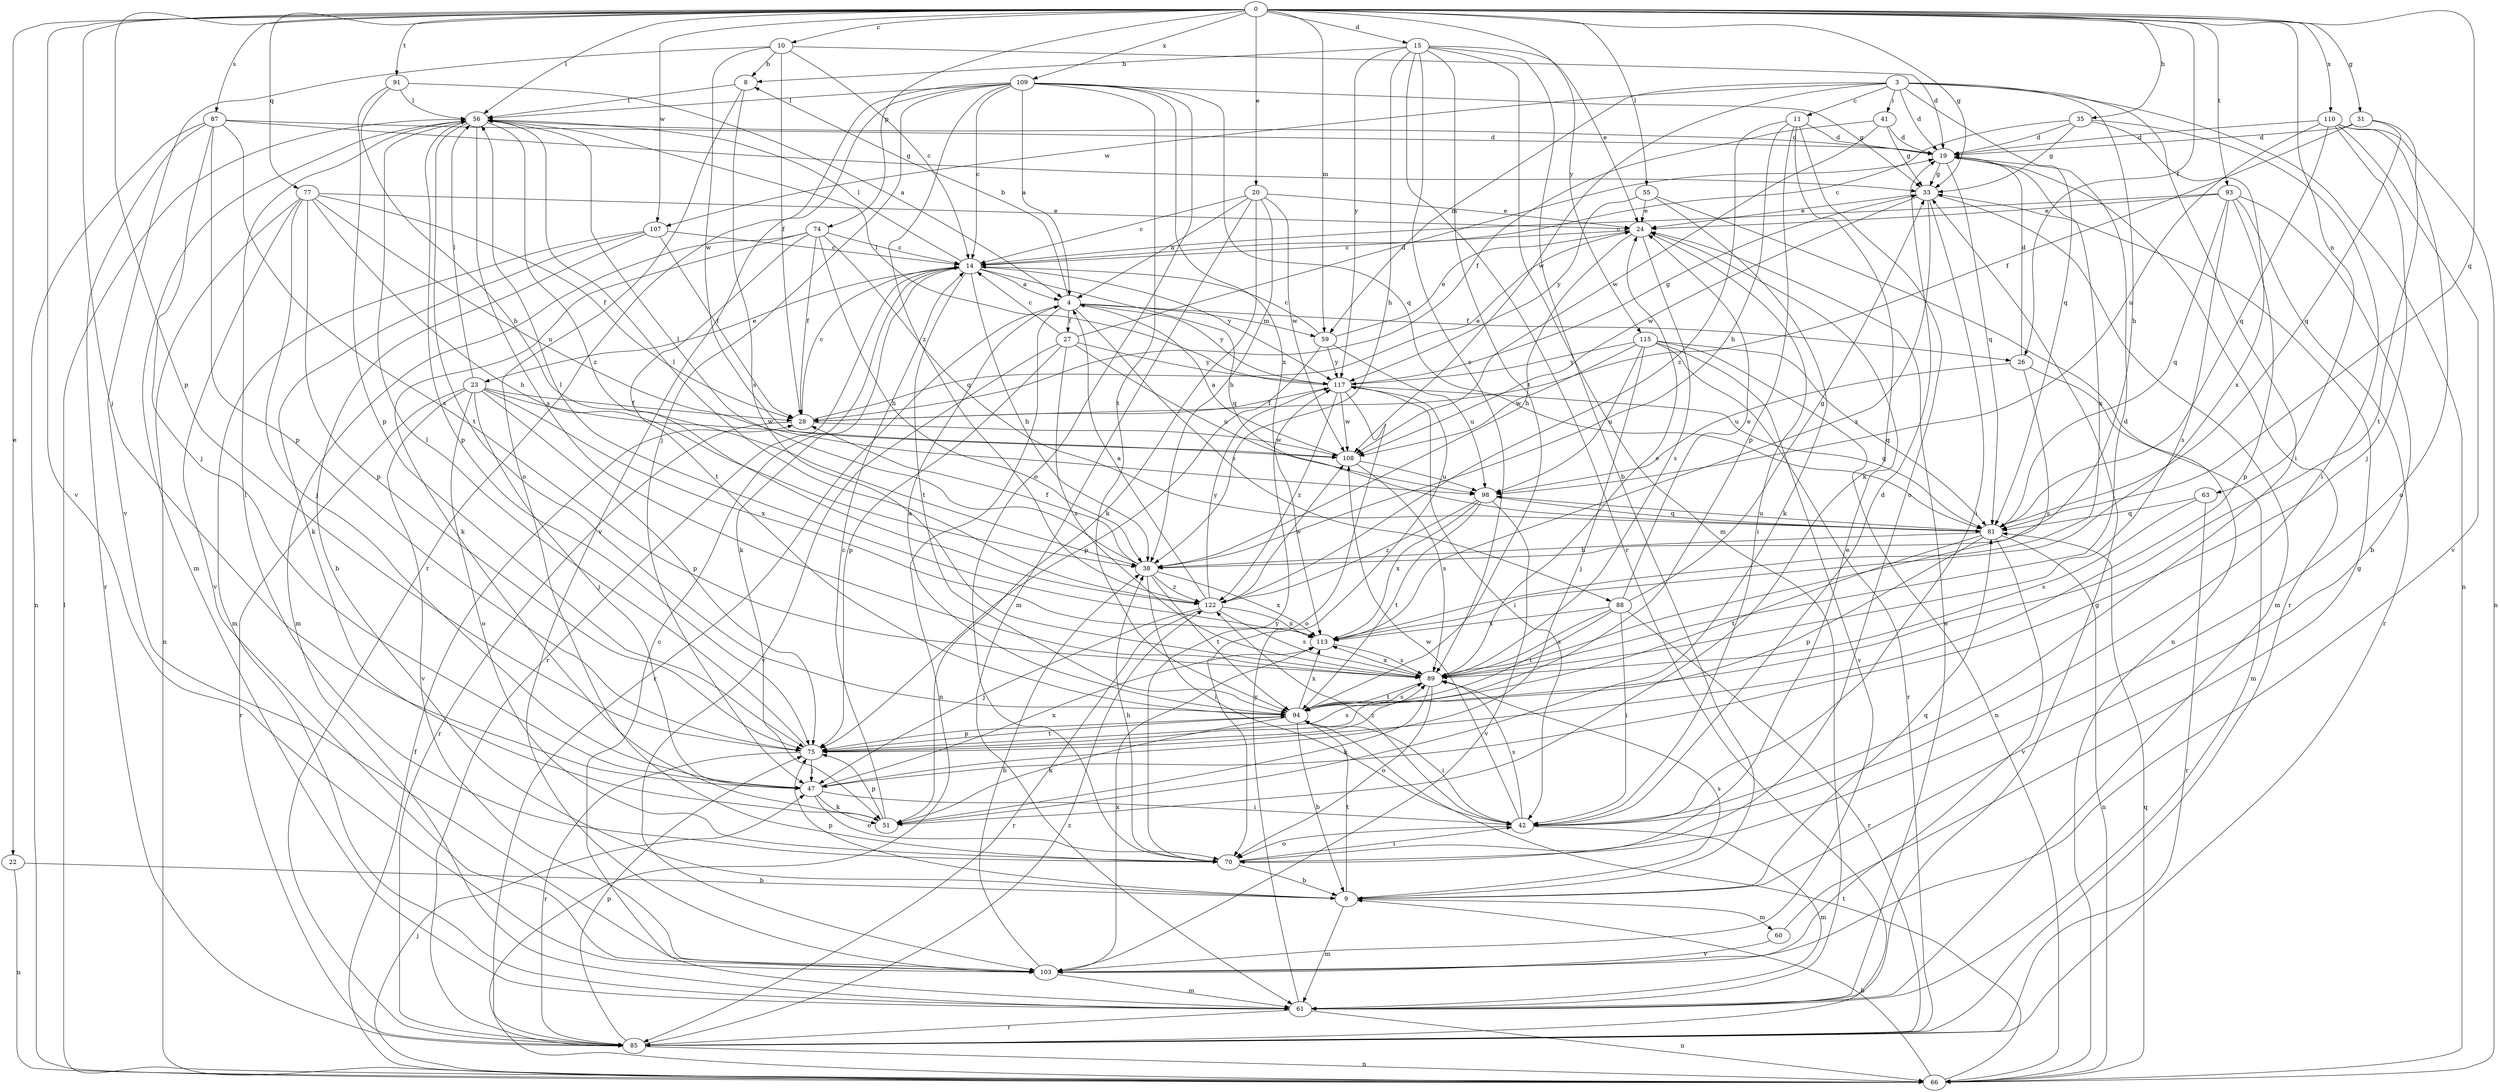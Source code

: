 strict digraph  {
0;
3;
4;
8;
9;
10;
11;
14;
15;
19;
20;
22;
23;
24;
26;
27;
28;
31;
33;
35;
38;
41;
42;
47;
51;
55;
56;
59;
60;
61;
63;
66;
70;
74;
75;
77;
81;
85;
87;
88;
89;
91;
93;
94;
98;
103;
107;
108;
109;
110;
113;
115;
117;
122;
0 -> 10  [label=c];
0 -> 15  [label=d];
0 -> 20  [label=e];
0 -> 22  [label=e];
0 -> 26  [label=f];
0 -> 31  [label=g];
0 -> 33  [label=g];
0 -> 35  [label=h];
0 -> 47  [label=j];
0 -> 55  [label=l];
0 -> 56  [label=l];
0 -> 59  [label=m];
0 -> 63  [label=n];
0 -> 74  [label=p];
0 -> 75  [label=p];
0 -> 77  [label=q];
0 -> 81  [label=q];
0 -> 87  [label=s];
0 -> 91  [label=t];
0 -> 93  [label=t];
0 -> 103  [label=v];
0 -> 107  [label=w];
0 -> 109  [label=x];
0 -> 110  [label=x];
0 -> 115  [label=y];
3 -> 11  [label=c];
3 -> 19  [label=d];
3 -> 38  [label=h];
3 -> 41  [label=i];
3 -> 42  [label=i];
3 -> 59  [label=m];
3 -> 66  [label=n];
3 -> 81  [label=q];
3 -> 107  [label=w];
3 -> 108  [label=w];
4 -> 8  [label=b];
4 -> 26  [label=f];
4 -> 27  [label=f];
4 -> 59  [label=m];
4 -> 66  [label=n];
4 -> 85  [label=r];
4 -> 88  [label=s];
4 -> 117  [label=y];
8 -> 56  [label=l];
8 -> 70  [label=o];
8 -> 89  [label=s];
9 -> 60  [label=m];
9 -> 61  [label=m];
9 -> 75  [label=p];
9 -> 81  [label=q];
9 -> 89  [label=s];
9 -> 94  [label=t];
10 -> 8  [label=b];
10 -> 14  [label=c];
10 -> 19  [label=d];
10 -> 28  [label=f];
10 -> 103  [label=v];
10 -> 108  [label=w];
11 -> 19  [label=d];
11 -> 38  [label=h];
11 -> 51  [label=k];
11 -> 70  [label=o];
11 -> 75  [label=p];
11 -> 122  [label=z];
14 -> 4  [label=a];
14 -> 23  [label=e];
14 -> 38  [label=h];
14 -> 51  [label=k];
14 -> 56  [label=l];
14 -> 81  [label=q];
14 -> 85  [label=r];
14 -> 94  [label=t];
14 -> 117  [label=y];
15 -> 8  [label=b];
15 -> 9  [label=b];
15 -> 24  [label=e];
15 -> 38  [label=h];
15 -> 61  [label=m];
15 -> 85  [label=r];
15 -> 89  [label=s];
15 -> 94  [label=t];
15 -> 117  [label=y];
19 -> 33  [label=g];
19 -> 81  [label=q];
19 -> 85  [label=r];
19 -> 113  [label=x];
20 -> 4  [label=a];
20 -> 14  [label=c];
20 -> 24  [label=e];
20 -> 38  [label=h];
20 -> 51  [label=k];
20 -> 61  [label=m];
20 -> 108  [label=w];
22 -> 9  [label=b];
22 -> 66  [label=n];
23 -> 28  [label=f];
23 -> 47  [label=j];
23 -> 56  [label=l];
23 -> 70  [label=o];
23 -> 75  [label=p];
23 -> 85  [label=r];
23 -> 103  [label=v];
23 -> 108  [label=w];
23 -> 113  [label=x];
24 -> 14  [label=c];
24 -> 38  [label=h];
24 -> 42  [label=i];
24 -> 89  [label=s];
26 -> 19  [label=d];
26 -> 61  [label=m];
26 -> 89  [label=s];
26 -> 98  [label=u];
27 -> 14  [label=c];
27 -> 19  [label=d];
27 -> 75  [label=p];
27 -> 89  [label=s];
27 -> 98  [label=u];
27 -> 103  [label=v];
27 -> 117  [label=y];
28 -> 14  [label=c];
28 -> 24  [label=e];
28 -> 85  [label=r];
28 -> 108  [label=w];
31 -> 19  [label=d];
31 -> 28  [label=f];
31 -> 81  [label=q];
31 -> 94  [label=t];
33 -> 24  [label=e];
33 -> 42  [label=i];
33 -> 61  [label=m];
33 -> 108  [label=w];
33 -> 113  [label=x];
35 -> 14  [label=c];
35 -> 19  [label=d];
35 -> 33  [label=g];
35 -> 42  [label=i];
35 -> 113  [label=x];
38 -> 28  [label=f];
38 -> 42  [label=i];
38 -> 56  [label=l];
38 -> 94  [label=t];
38 -> 113  [label=x];
38 -> 122  [label=z];
41 -> 19  [label=d];
41 -> 28  [label=f];
41 -> 33  [label=g];
41 -> 108  [label=w];
42 -> 19  [label=d];
42 -> 61  [label=m];
42 -> 70  [label=o];
42 -> 89  [label=s];
42 -> 108  [label=w];
42 -> 122  [label=z];
47 -> 42  [label=i];
47 -> 51  [label=k];
47 -> 70  [label=o];
47 -> 113  [label=x];
51 -> 14  [label=c];
51 -> 75  [label=p];
55 -> 24  [label=e];
55 -> 51  [label=k];
55 -> 66  [label=n];
55 -> 117  [label=y];
56 -> 19  [label=d];
56 -> 61  [label=m];
56 -> 75  [label=p];
56 -> 89  [label=s];
56 -> 94  [label=t];
56 -> 122  [label=z];
59 -> 14  [label=c];
59 -> 24  [label=e];
59 -> 75  [label=p];
59 -> 98  [label=u];
59 -> 117  [label=y];
60 -> 33  [label=g];
60 -> 103  [label=v];
61 -> 14  [label=c];
61 -> 24  [label=e];
61 -> 33  [label=g];
61 -> 66  [label=n];
61 -> 85  [label=r];
61 -> 117  [label=y];
63 -> 81  [label=q];
63 -> 85  [label=r];
63 -> 89  [label=s];
66 -> 9  [label=b];
66 -> 28  [label=f];
66 -> 47  [label=j];
66 -> 56  [label=l];
66 -> 81  [label=q];
66 -> 94  [label=t];
70 -> 9  [label=b];
70 -> 24  [label=e];
70 -> 38  [label=h];
70 -> 42  [label=i];
70 -> 56  [label=l];
70 -> 117  [label=y];
74 -> 14  [label=c];
74 -> 28  [label=f];
74 -> 38  [label=h];
74 -> 51  [label=k];
74 -> 61  [label=m];
74 -> 81  [label=q];
74 -> 94  [label=t];
75 -> 47  [label=j];
75 -> 56  [label=l];
75 -> 85  [label=r];
75 -> 89  [label=s];
75 -> 94  [label=t];
77 -> 24  [label=e];
77 -> 28  [label=f];
77 -> 38  [label=h];
77 -> 47  [label=j];
77 -> 66  [label=n];
77 -> 75  [label=p];
77 -> 98  [label=u];
77 -> 103  [label=v];
81 -> 38  [label=h];
81 -> 66  [label=n];
81 -> 75  [label=p];
81 -> 94  [label=t];
81 -> 98  [label=u];
81 -> 103  [label=v];
85 -> 66  [label=n];
85 -> 75  [label=p];
85 -> 122  [label=z];
87 -> 19  [label=d];
87 -> 33  [label=g];
87 -> 47  [label=j];
87 -> 66  [label=n];
87 -> 75  [label=p];
87 -> 85  [label=r];
87 -> 89  [label=s];
88 -> 24  [label=e];
88 -> 33  [label=g];
88 -> 42  [label=i];
88 -> 85  [label=r];
88 -> 89  [label=s];
88 -> 94  [label=t];
88 -> 113  [label=x];
89 -> 19  [label=d];
89 -> 24  [label=e];
89 -> 51  [label=k];
89 -> 70  [label=o];
89 -> 94  [label=t];
89 -> 113  [label=x];
91 -> 4  [label=a];
91 -> 38  [label=h];
91 -> 56  [label=l];
91 -> 75  [label=p];
93 -> 9  [label=b];
93 -> 14  [label=c];
93 -> 24  [label=e];
93 -> 75  [label=p];
93 -> 81  [label=q];
93 -> 85  [label=r];
93 -> 89  [label=s];
94 -> 4  [label=a];
94 -> 9  [label=b];
94 -> 42  [label=i];
94 -> 51  [label=k];
94 -> 75  [label=p];
94 -> 89  [label=s];
94 -> 113  [label=x];
98 -> 81  [label=q];
98 -> 94  [label=t];
98 -> 103  [label=v];
98 -> 113  [label=x];
98 -> 122  [label=z];
103 -> 38  [label=h];
103 -> 61  [label=m];
103 -> 113  [label=x];
107 -> 9  [label=b];
107 -> 14  [label=c];
107 -> 28  [label=f];
107 -> 51  [label=k];
107 -> 61  [label=m];
108 -> 4  [label=a];
108 -> 89  [label=s];
108 -> 98  [label=u];
109 -> 4  [label=a];
109 -> 14  [label=c];
109 -> 33  [label=g];
109 -> 47  [label=j];
109 -> 56  [label=l];
109 -> 70  [label=o];
109 -> 81  [label=q];
109 -> 85  [label=r];
109 -> 94  [label=t];
109 -> 103  [label=v];
109 -> 113  [label=x];
109 -> 122  [label=z];
110 -> 19  [label=d];
110 -> 47  [label=j];
110 -> 66  [label=n];
110 -> 70  [label=o];
110 -> 81  [label=q];
110 -> 98  [label=u];
110 -> 103  [label=v];
113 -> 56  [label=l];
113 -> 89  [label=s];
115 -> 47  [label=j];
115 -> 66  [label=n];
115 -> 81  [label=q];
115 -> 85  [label=r];
115 -> 98  [label=u];
115 -> 103  [label=v];
115 -> 108  [label=w];
115 -> 117  [label=y];
117 -> 28  [label=f];
117 -> 33  [label=g];
117 -> 42  [label=i];
117 -> 56  [label=l];
117 -> 70  [label=o];
117 -> 81  [label=q];
117 -> 108  [label=w];
117 -> 122  [label=z];
122 -> 4  [label=a];
122 -> 47  [label=j];
122 -> 56  [label=l];
122 -> 85  [label=r];
122 -> 89  [label=s];
122 -> 108  [label=w];
122 -> 113  [label=x];
122 -> 117  [label=y];
}
